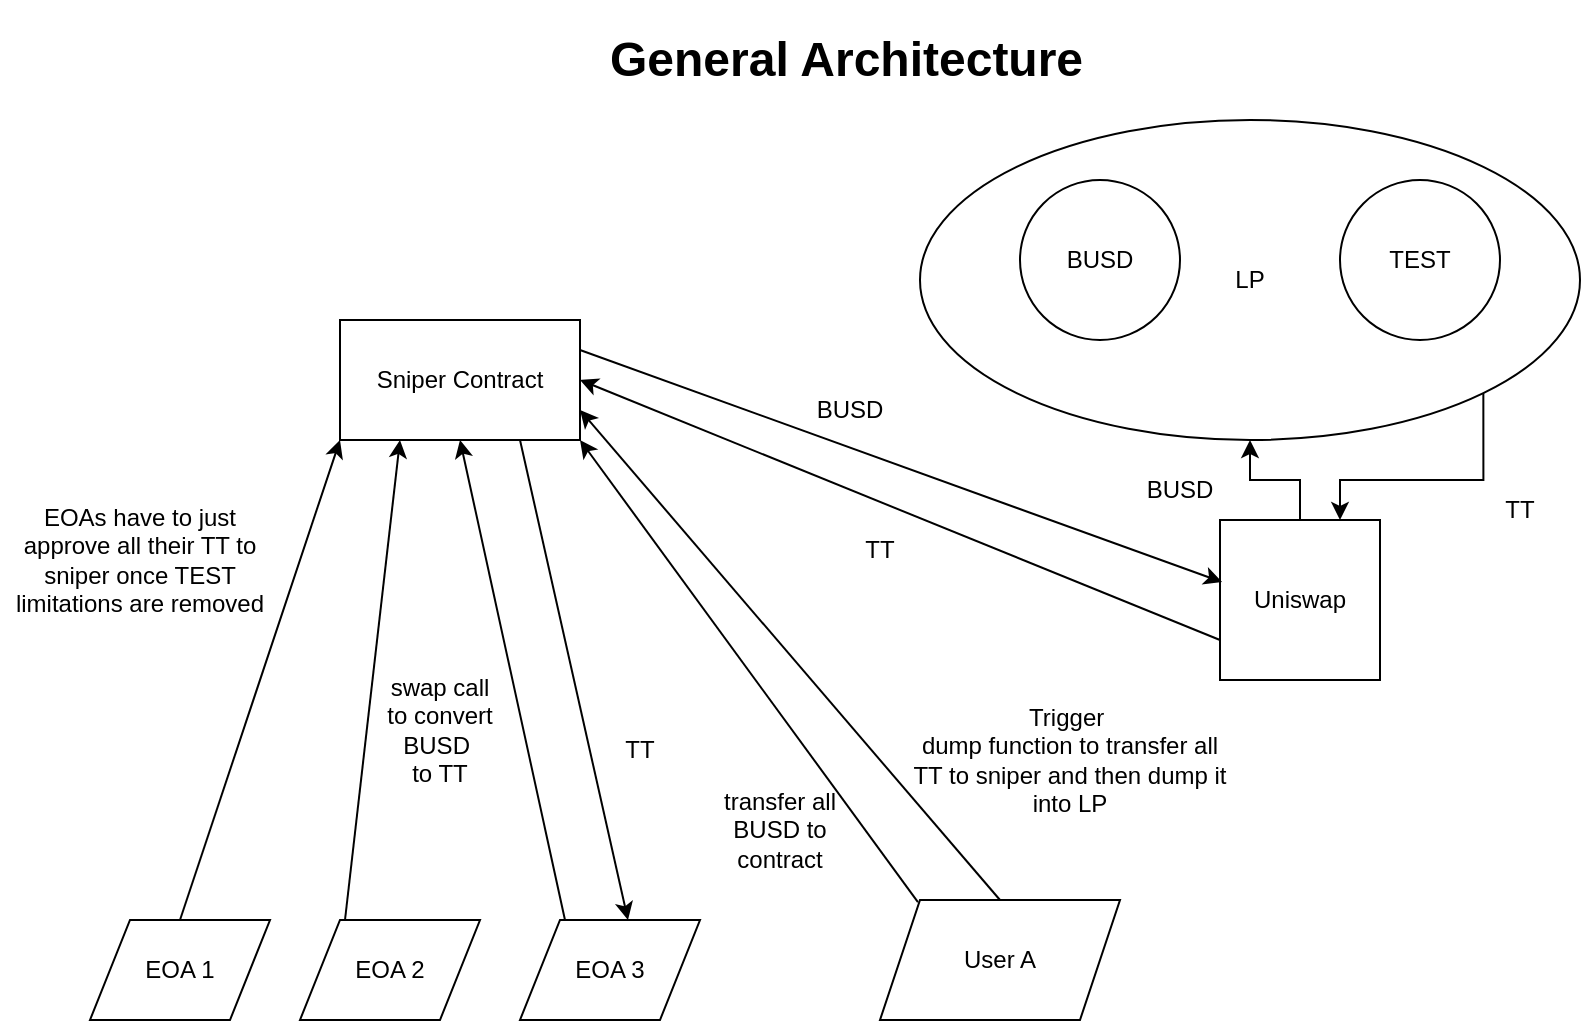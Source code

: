 <mxfile version="20.7.4" type="device"><diagram id="UNJviFsbgoVeKjpnaxjk" name="Page-1"><mxGraphModel dx="1658" dy="1851" grid="1" gridSize="10" guides="1" tooltips="1" connect="1" arrows="1" fold="1" page="1" pageScale="1" pageWidth="850" pageHeight="1100" math="0" shadow="0"><root><mxCell id="0"/><mxCell id="1" parent="0"/><mxCell id="33mLb6f_hUpRYoiEYRHA-49" style="edgeStyle=orthogonalEdgeStyle;rounded=0;orthogonalLoop=1;jettySize=auto;html=1;exitX=1;exitY=1;exitDx=0;exitDy=0;entryX=0.75;entryY=0;entryDx=0;entryDy=0;" edge="1" parent="1" source="33mLb6f_hUpRYoiEYRHA-47" target="33mLb6f_hUpRYoiEYRHA-32"><mxGeometry relative="1" as="geometry"/></mxCell><mxCell id="33mLb6f_hUpRYoiEYRHA-47" value="LP" style="ellipse;whiteSpace=wrap;html=1;" vertex="1" parent="1"><mxGeometry x="460" y="50" width="330" height="160" as="geometry"/></mxCell><mxCell id="33mLb6f_hUpRYoiEYRHA-30" value="&lt;h1&gt;General Architecture&lt;/h1&gt;" style="text;html=1;strokeColor=none;fillColor=none;spacing=5;spacingTop=-20;whiteSpace=wrap;overflow=hidden;rounded=0;" vertex="1" parent="1"><mxGeometry x="300" width="250" height="70" as="geometry"/></mxCell><mxCell id="33mLb6f_hUpRYoiEYRHA-31" value="Sniper Contract" style="rounded=0;whiteSpace=wrap;html=1;" vertex="1" parent="1"><mxGeometry x="170" y="150" width="120" height="60" as="geometry"/></mxCell><mxCell id="33mLb6f_hUpRYoiEYRHA-48" style="edgeStyle=orthogonalEdgeStyle;rounded=0;orthogonalLoop=1;jettySize=auto;html=1;exitX=0.5;exitY=0;exitDx=0;exitDy=0;entryX=0.5;entryY=1;entryDx=0;entryDy=0;" edge="1" parent="1" source="33mLb6f_hUpRYoiEYRHA-32" target="33mLb6f_hUpRYoiEYRHA-47"><mxGeometry relative="1" as="geometry"/></mxCell><mxCell id="33mLb6f_hUpRYoiEYRHA-32" value="Uniswap" style="whiteSpace=wrap;html=1;aspect=fixed;" vertex="1" parent="1"><mxGeometry x="610" y="250" width="80" height="80" as="geometry"/></mxCell><mxCell id="33mLb6f_hUpRYoiEYRHA-33" value="BUSD" style="ellipse;whiteSpace=wrap;html=1;aspect=fixed;" vertex="1" parent="1"><mxGeometry x="510" y="80" width="80" height="80" as="geometry"/></mxCell><mxCell id="33mLb6f_hUpRYoiEYRHA-34" value="TEST" style="ellipse;whiteSpace=wrap;html=1;aspect=fixed;" vertex="1" parent="1"><mxGeometry x="670" y="80" width="80" height="80" as="geometry"/></mxCell><mxCell id="33mLb6f_hUpRYoiEYRHA-35" value="User A" style="shape=parallelogram;perimeter=parallelogramPerimeter;whiteSpace=wrap;html=1;fixedSize=1;" vertex="1" parent="1"><mxGeometry x="440" y="440" width="120" height="60" as="geometry"/></mxCell><mxCell id="33mLb6f_hUpRYoiEYRHA-36" value="EOA 1" style="shape=parallelogram;perimeter=parallelogramPerimeter;whiteSpace=wrap;html=1;fixedSize=1;" vertex="1" parent="1"><mxGeometry x="45" y="450" width="90" height="50" as="geometry"/></mxCell><mxCell id="33mLb6f_hUpRYoiEYRHA-37" value="EOA 2" style="shape=parallelogram;perimeter=parallelogramPerimeter;whiteSpace=wrap;html=1;fixedSize=1;" vertex="1" parent="1"><mxGeometry x="150" y="450" width="90" height="50" as="geometry"/></mxCell><mxCell id="33mLb6f_hUpRYoiEYRHA-38" value="EOA 3" style="shape=parallelogram;perimeter=parallelogramPerimeter;whiteSpace=wrap;html=1;fixedSize=1;" vertex="1" parent="1"><mxGeometry x="260" y="450" width="90" height="50" as="geometry"/></mxCell><mxCell id="33mLb6f_hUpRYoiEYRHA-39" value="" style="endArrow=classic;html=1;rounded=0;entryX=1;entryY=1;entryDx=0;entryDy=0;exitX=0.158;exitY=0.017;exitDx=0;exitDy=0;exitPerimeter=0;" edge="1" parent="1" source="33mLb6f_hUpRYoiEYRHA-35" target="33mLb6f_hUpRYoiEYRHA-31"><mxGeometry width="50" height="50" relative="1" as="geometry"><mxPoint x="690" y="460" as="sourcePoint"/><mxPoint x="740" y="410" as="targetPoint"/></mxGeometry></mxCell><mxCell id="33mLb6f_hUpRYoiEYRHA-40" value="transfer all BUSD to contract" style="text;html=1;strokeColor=none;fillColor=none;align=center;verticalAlign=middle;whiteSpace=wrap;rounded=0;rotation=0;" vertex="1" parent="1"><mxGeometry x="360" y="390" width="60" height="30" as="geometry"/></mxCell><mxCell id="33mLb6f_hUpRYoiEYRHA-42" value="" style="endArrow=classic;html=1;rounded=0;entryX=0;entryY=1;entryDx=0;entryDy=0;exitX=0.5;exitY=0;exitDx=0;exitDy=0;" edge="1" parent="1" source="33mLb6f_hUpRYoiEYRHA-36" target="33mLb6f_hUpRYoiEYRHA-31"><mxGeometry width="50" height="50" relative="1" as="geometry"><mxPoint x="90" y="440" as="sourcePoint"/><mxPoint x="140" y="390" as="targetPoint"/></mxGeometry></mxCell><mxCell id="33mLb6f_hUpRYoiEYRHA-43" value="" style="endArrow=classic;html=1;rounded=0;entryX=0.25;entryY=1;entryDx=0;entryDy=0;exitX=0.25;exitY=0;exitDx=0;exitDy=0;" edge="1" parent="1" source="33mLb6f_hUpRYoiEYRHA-37" target="33mLb6f_hUpRYoiEYRHA-31"><mxGeometry width="50" height="50" relative="1" as="geometry"><mxPoint x="100" y="460" as="sourcePoint"/><mxPoint x="180" y="220" as="targetPoint"/></mxGeometry></mxCell><mxCell id="33mLb6f_hUpRYoiEYRHA-44" value="" style="endArrow=classic;html=1;rounded=0;entryX=0.5;entryY=1;entryDx=0;entryDy=0;exitX=0.25;exitY=0;exitDx=0;exitDy=0;" edge="1" parent="1" source="33mLb6f_hUpRYoiEYRHA-38" target="33mLb6f_hUpRYoiEYRHA-31"><mxGeometry width="50" height="50" relative="1" as="geometry"><mxPoint x="182.5" y="460" as="sourcePoint"/><mxPoint x="210" y="220" as="targetPoint"/></mxGeometry></mxCell><mxCell id="33mLb6f_hUpRYoiEYRHA-45" value="swap call&lt;br&gt;to convert&lt;br&gt;BUSD&amp;nbsp;&lt;br&gt;to TT" style="text;html=1;strokeColor=none;fillColor=none;align=center;verticalAlign=middle;whiteSpace=wrap;rounded=0;" vertex="1" parent="1"><mxGeometry x="190" y="340" width="60" height="30" as="geometry"/></mxCell><mxCell id="33mLb6f_hUpRYoiEYRHA-46" value="" style="endArrow=classic;html=1;rounded=0;exitX=1;exitY=0.25;exitDx=0;exitDy=0;entryX=0.013;entryY=0.388;entryDx=0;entryDy=0;entryPerimeter=0;" edge="1" parent="1" source="33mLb6f_hUpRYoiEYRHA-31" target="33mLb6f_hUpRYoiEYRHA-32"><mxGeometry width="50" height="50" relative="1" as="geometry"><mxPoint x="690" y="420" as="sourcePoint"/><mxPoint x="740" y="370" as="targetPoint"/></mxGeometry></mxCell><mxCell id="33mLb6f_hUpRYoiEYRHA-50" value="BUSD" style="text;html=1;strokeColor=none;fillColor=none;align=center;verticalAlign=middle;whiteSpace=wrap;rounded=0;" vertex="1" parent="1"><mxGeometry x="560" y="220" width="60" height="30" as="geometry"/></mxCell><mxCell id="33mLb6f_hUpRYoiEYRHA-52" value="TT&lt;br&gt;" style="text;html=1;strokeColor=none;fillColor=none;align=center;verticalAlign=middle;whiteSpace=wrap;rounded=0;" vertex="1" parent="1"><mxGeometry x="730" y="230" width="60" height="30" as="geometry"/></mxCell><mxCell id="33mLb6f_hUpRYoiEYRHA-53" value="" style="endArrow=classic;html=1;rounded=0;entryX=1;entryY=0.5;entryDx=0;entryDy=0;exitX=0;exitY=0.75;exitDx=0;exitDy=0;" edge="1" parent="1" source="33mLb6f_hUpRYoiEYRHA-32" target="33mLb6f_hUpRYoiEYRHA-31"><mxGeometry width="50" height="50" relative="1" as="geometry"><mxPoint x="690" y="410" as="sourcePoint"/><mxPoint x="740" y="360" as="targetPoint"/></mxGeometry></mxCell><mxCell id="33mLb6f_hUpRYoiEYRHA-54" value="TT" style="text;html=1;strokeColor=none;fillColor=none;align=center;verticalAlign=middle;whiteSpace=wrap;rounded=0;" vertex="1" parent="1"><mxGeometry x="410" y="250" width="60" height="30" as="geometry"/></mxCell><mxCell id="33mLb6f_hUpRYoiEYRHA-55" value="BUSD" style="text;html=1;strokeColor=none;fillColor=none;align=center;verticalAlign=middle;whiteSpace=wrap;rounded=0;" vertex="1" parent="1"><mxGeometry x="395" y="180" width="60" height="30" as="geometry"/></mxCell><mxCell id="33mLb6f_hUpRYoiEYRHA-56" value="" style="endArrow=classic;html=1;rounded=0;exitX=0.75;exitY=1;exitDx=0;exitDy=0;entryX=0.6;entryY=0;entryDx=0;entryDy=0;entryPerimeter=0;" edge="1" parent="1" source="33mLb6f_hUpRYoiEYRHA-31" target="33mLb6f_hUpRYoiEYRHA-38"><mxGeometry width="50" height="50" relative="1" as="geometry"><mxPoint x="690" y="410" as="sourcePoint"/><mxPoint x="740" y="360" as="targetPoint"/></mxGeometry></mxCell><mxCell id="33mLb6f_hUpRYoiEYRHA-57" value="TT" style="text;html=1;strokeColor=none;fillColor=none;align=center;verticalAlign=middle;whiteSpace=wrap;rounded=0;" vertex="1" parent="1"><mxGeometry x="290" y="350" width="60" height="30" as="geometry"/></mxCell><mxCell id="33mLb6f_hUpRYoiEYRHA-58" value="EOAs have to just approve all their TT to sniper once TEST limitations are removed" style="text;html=1;strokeColor=none;fillColor=none;align=center;verticalAlign=middle;whiteSpace=wrap;rounded=0;" vertex="1" parent="1"><mxGeometry y="210" width="140" height="120" as="geometry"/></mxCell><mxCell id="33mLb6f_hUpRYoiEYRHA-59" value="" style="endArrow=classic;html=1;rounded=0;exitX=0.5;exitY=0;exitDx=0;exitDy=0;entryX=1;entryY=0.75;entryDx=0;entryDy=0;" edge="1" parent="1" source="33mLb6f_hUpRYoiEYRHA-35" target="33mLb6f_hUpRYoiEYRHA-31"><mxGeometry width="50" height="50" relative="1" as="geometry"><mxPoint x="690" y="340" as="sourcePoint"/><mxPoint x="740" y="290" as="targetPoint"/></mxGeometry></mxCell><mxCell id="33mLb6f_hUpRYoiEYRHA-60" value="Trigger&amp;nbsp;&lt;br&gt;dump function to transfer all TT to sniper and then dump it into LP" style="text;html=1;strokeColor=none;fillColor=none;align=center;verticalAlign=middle;whiteSpace=wrap;rounded=0;" vertex="1" parent="1"><mxGeometry x="455" y="330" width="160" height="80" as="geometry"/></mxCell></root></mxGraphModel></diagram></mxfile>